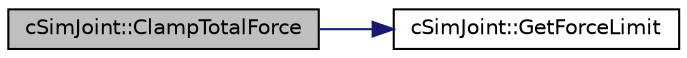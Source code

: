 digraph "cSimJoint::ClampTotalForce"
{
 // LATEX_PDF_SIZE
  edge [fontname="Helvetica",fontsize="10",labelfontname="Helvetica",labelfontsize="10"];
  node [fontname="Helvetica",fontsize="10",shape=record];
  rankdir="LR";
  Node1 [label="cSimJoint::ClampTotalForce",height=0.2,width=0.4,color="black", fillcolor="grey75", style="filled", fontcolor="black",tooltip=" "];
  Node1 -> Node2 [color="midnightblue",fontsize="10",style="solid",fontname="Helvetica"];
  Node2 [label="cSimJoint::GetForceLimit",height=0.2,width=0.4,color="black", fillcolor="white", style="filled",URL="$classc_sim_joint.html#a88fa5248b20518d70c8c30cb80e2c706",tooltip=" "];
}
